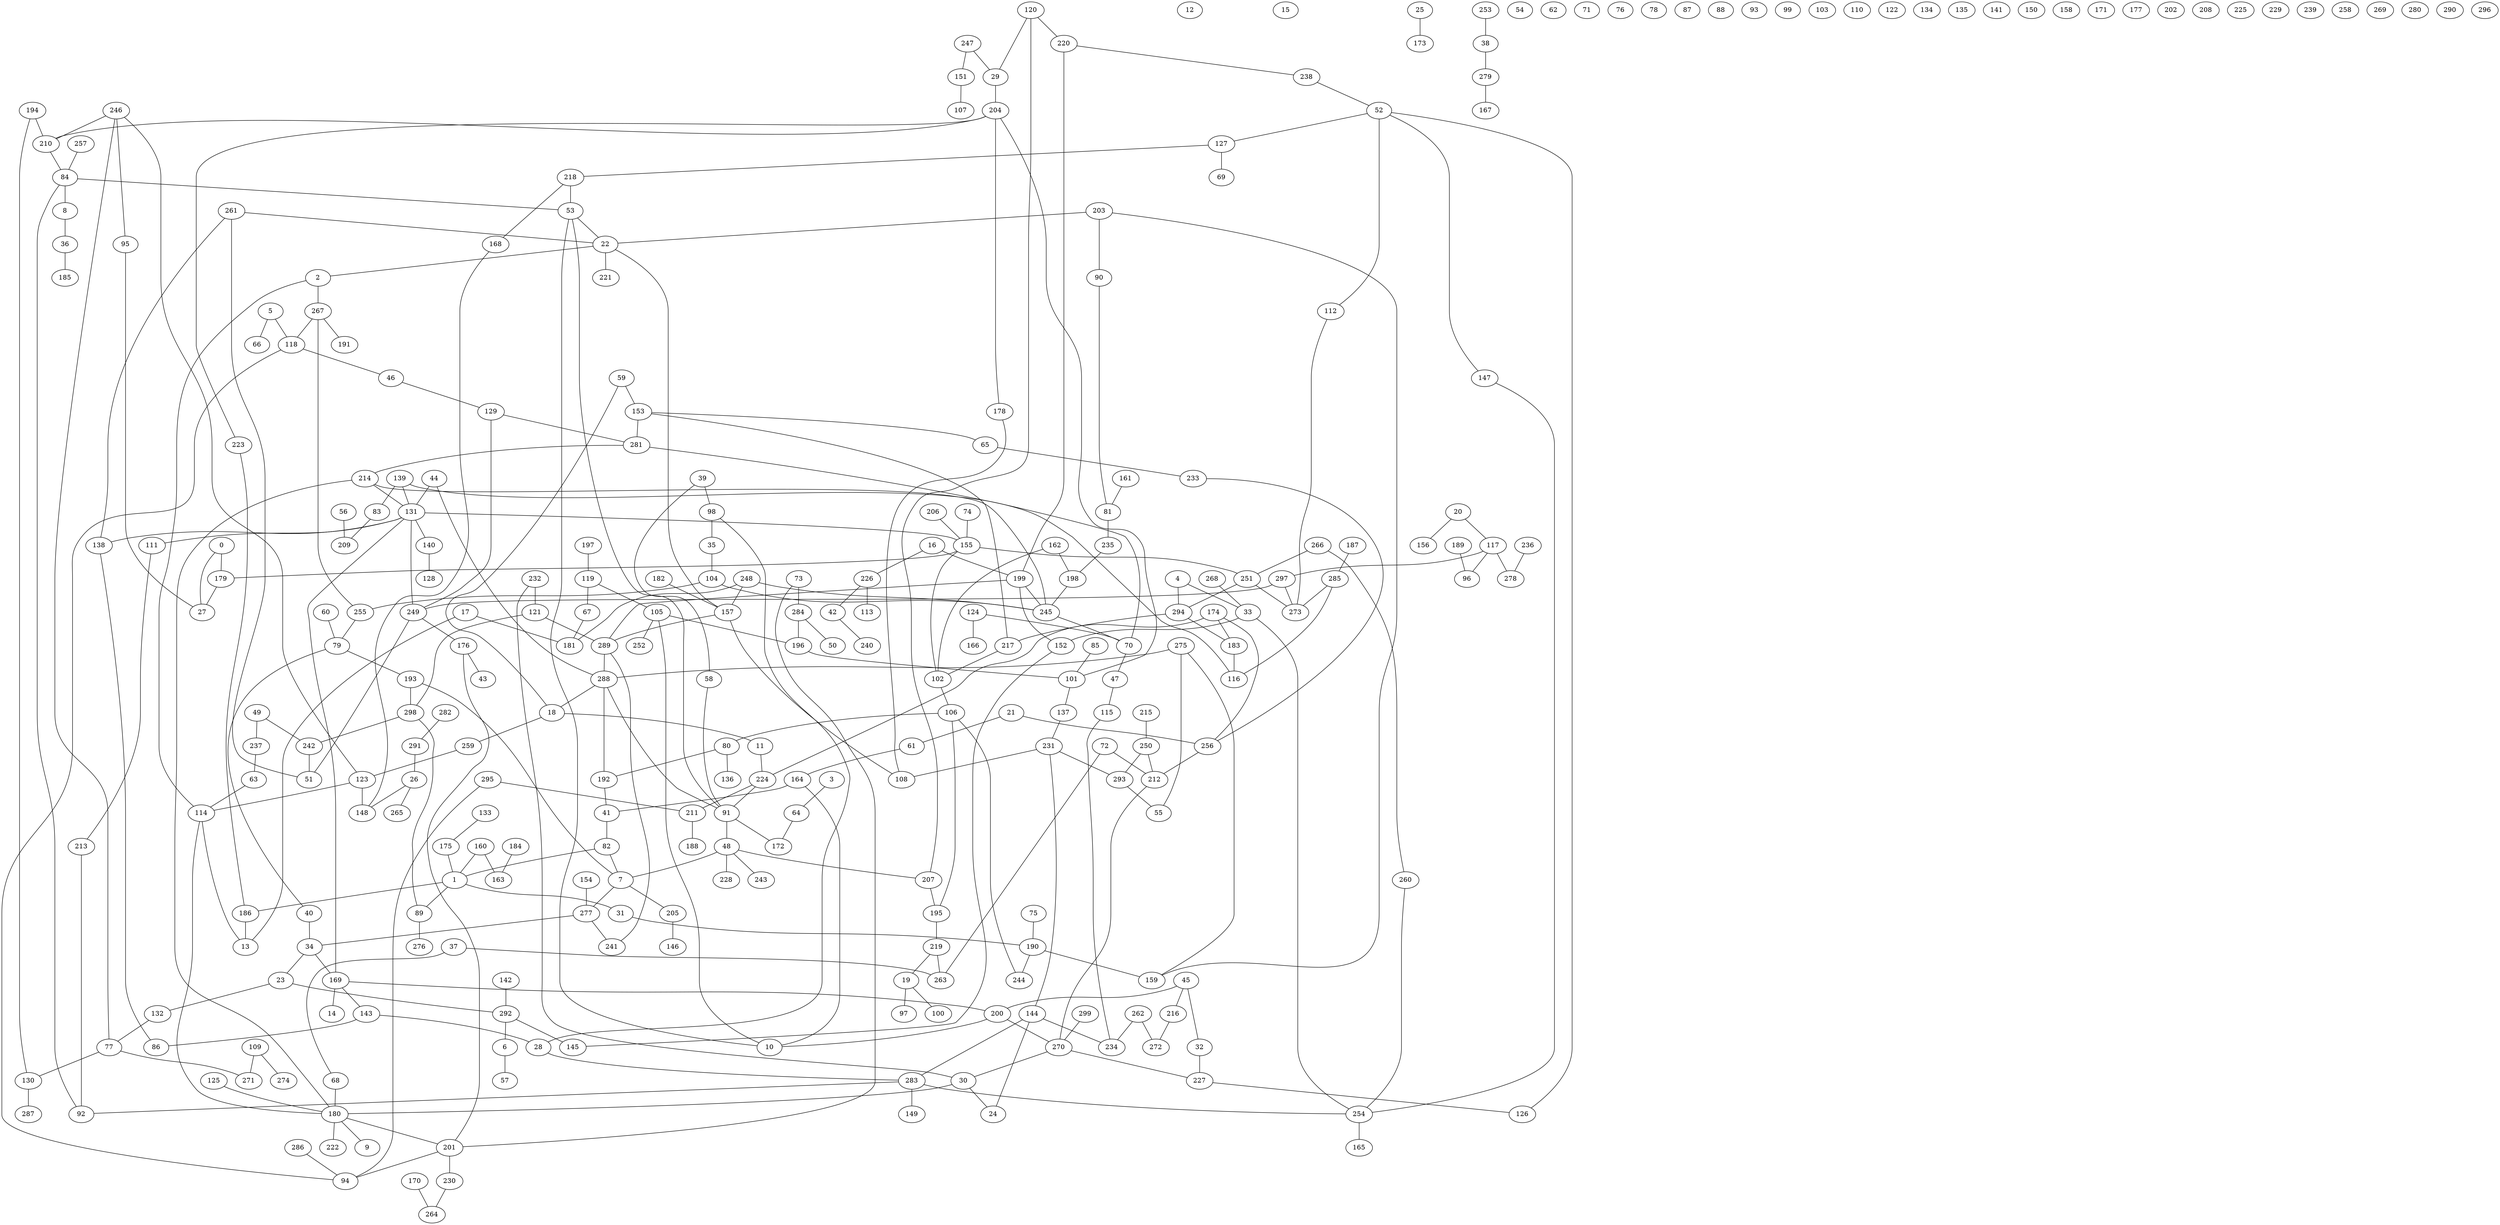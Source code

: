 graph {
	0
	1
	2
	3
	4
	5
	6
	7
	8
	9
	10
	11
	12
	13
	14
	15
	16
	17
	18
	19
	20
	21
	22
	23
	24
	25
	26
	27
	28
	29
	30
	31
	32
	33
	34
	35
	36
	37
	38
	39
	40
	41
	42
	43
	44
	45
	46
	47
	48
	49
	50
	51
	52
	53
	54
	55
	56
	57
	58
	59
	60
	61
	62
	63
	64
	65
	66
	67
	68
	69
	70
	71
	72
	73
	74
	75
	76
	77
	78
	79
	80
	81
	82
	83
	84
	85
	86
	87
	88
	89
	90
	91
	92
	93
	94
	95
	96
	97
	98
	99
	100
	101
	102
	103
	104
	105
	106
	107
	108
	109
	110
	111
	112
	113
	114
	115
	116
	117
	118
	119
	120
	121
	122
	123
	124
	125
	126
	127
	128
	129
	130
	131
	132
	133
	134
	135
	136
	137
	138
	139
	140
	141
	142
	143
	144
	145
	146
	147
	148
	149
	150
	151
	152
	153
	154
	155
	156
	157
	158
	159
	160
	161
	162
	163
	164
	165
	166
	167
	168
	169
	170
	171
	172
	173
	174
	175
	176
	177
	178
	179
	180
	181
	182
	183
	184
	185
	186
	187
	188
	189
	190
	191
	192
	193
	194
	195
	196
	197
	198
	199
	200
	201
	202
	203
	204
	205
	206
	207
	208
	209
	210
	211
	212
	213
	214
	215
	216
	217
	218
	219
	220
	221
	222
	223
	224
	225
	226
	227
	228
	229
	230
	231
	232
	233
	234
	235
	236
	237
	238
	239
	240
	241
	242
	243
	244
	245
	246
	247
	248
	249
	250
	251
	252
	253
	254
	255
	256
	257
	258
	259
	260
	261
	262
	263
	264
	265
	266
	267
	268
	269
	270
	271
	272
	273
	274
	275
	276
	277
	278
	279
	280
	281
	282
	283
	284
	285
	286
	287
	288
	289
	290
	291
	292
	293
	294
	295
	296
	297
	298
	299
	0 -- 179;
	1 -- 89;
	1 -- 186;
	1 -- 31;
	2 -- 114;
	2 -- 267;
	3 -- 64;
	4 -- 294;
	4 -- 33;
	5 -- 118;
	5 -- 66;
	6 -- 57;
	7 -- 205;
	7 -- 277;
	8 -- 36;
	10 -- 53;
	11 -- 224;
	16 -- 199;
	16 -- 226;
	17 -- 181;
	17 -- 13;
	18 -- 11;
	18 -- 259;
	19 -- 97;
	19 -- 100;
	20 -- 156;
	20 -- 117;
	21 -- 61;
	21 -- 256;
	22 -- 2;
	22 -- 157;
	22 -- 221;
	23 -- 292;
	23 -- 132;
	25 -- 173;
	26 -- 265;
	26 -- 148;
	27 -- 0;
	28 -- 283;
	29 -- 204;
	30 -- 180;
	30 -- 24;
	31 -- 190;
	32 -- 227;
	33 -- 152;
	33 -- 254;
	34 -- 169;
	34 -- 23;
	35 -- 104;
	36 -- 185;
	37 -- 263;
	37 -- 68;
	38 -- 279;
	39 -- 58;
	39 -- 98;
	40 -- 34;
	41 -- 82;
	42 -- 240;
	44 -- 288;
	44 -- 131;
	45 -- 32;
	45 -- 200;
	45 -- 216;
	46 -- 129;
	47 -- 115;
	48 -- 243;
	48 -- 207;
	48 -- 228;
	48 -- 7;
	49 -- 237;
	49 -- 242;
	52 -- 126;
	52 -- 127;
	52 -- 147;
	52 -- 112;
	53 -- 22;
	56 -- 209;
	58 -- 91;
	59 -- 153;
	59 -- 18;
	60 -- 79;
	61 -- 164;
	63 -- 114;
	64 -- 172;
	65 -- 233;
	67 -- 181;
	68 -- 180;
	70 -- 47;
	72 -- 263;
	72 -- 212;
	73 -- 201;
	73 -- 284;
	74 -- 155;
	75 -- 190;
	77 -- 130;
	77 -- 271;
	79 -- 193;
	79 -- 40;
	80 -- 136;
	80 -- 192;
	81 -- 235;
	82 -- 7;
	82 -- 1;
	83 -- 209;
	84 -- 53;
	84 -- 92;
	84 -- 8;
	85 -- 101;
	89 -- 276;
	90 -- 81;
	91 -- 288;
	91 -- 53;
	91 -- 172;
	91 -- 48;
	95 -- 27;
	98 -- 28;
	98 -- 35;
	101 -- 137;
	102 -- 155;
	102 -- 106;
	104 -- 255;
	104 -- 245;
	105 -- 196;
	105 -- 10;
	105 -- 252;
	106 -- 195;
	106 -- 244;
	106 -- 80;
	109 -- 271;
	109 -- 274;
	111 -- 213;
	112 -- 273;
	114 -- 180;
	114 -- 13;
	115 -- 234;
	117 -- 278;
	117 -- 96;
	117 -- 297;
	118 -- 46;
	118 -- 94;
	119 -- 67;
	119 -- 105;
	120 -- 29;
	120 -- 220;
	120 -- 207;
	121 -- 289;
	121 -- 298;
	123 -- 148;
	123 -- 114;
	124 -- 166;
	124 -- 70;
	125 -- 180;
	127 -- 218;
	127 -- 69;
	129 -- 281;
	130 -- 287;
	131 -- 111;
	131 -- 249;
	131 -- 138;
	131 -- 140;
	131 -- 155;
	132 -- 77;
	133 -- 175;
	137 -- 231;
	138 -- 86;
	139 -- 131;
	139 -- 83;
	139 -- 116;
	140 -- 128;
	142 -- 292;
	143 -- 28;
	143 -- 86;
	144 -- 24;
	144 -- 283;
	144 -- 234;
	147 -- 254;
	151 -- 107;
	152 -- 145;
	153 -- 281;
	153 -- 65;
	153 -- 217;
	154 -- 277;
	155 -- 179;
	155 -- 251;
	157 -- 289;
	157 -- 108;
	160 -- 1;
	160 -- 163;
	161 -- 81;
	162 -- 102;
	162 -- 198;
	164 -- 41;
	164 -- 10;
	168 -- 148;
	169 -- 14;
	169 -- 131;
	169 -- 143;
	169 -- 200;
	170 -- 264;
	174 -- 224;
	174 -- 183;
	174 -- 256;
	175 -- 1;
	176 -- 43;
	176 -- 201;
	178 -- 108;
	179 -- 27;
	180 -- 9;
	180 -- 201;
	180 -- 222;
	182 -- 157;
	183 -- 116;
	184 -- 163;
	186 -- 13;
	187 -- 285;
	189 -- 96;
	190 -- 159;
	190 -- 244;
	192 -- 41;
	193 -- 7;
	193 -- 298;
	194 -- 130;
	194 -- 210;
	195 -- 219;
	196 -- 101;
	197 -- 119;
	198 -- 245;
	199 -- 245;
	199 -- 289;
	199 -- 152;
	200 -- 270;
	200 -- 10;
	201 -- 230;
	201 -- 94;
	203 -- 90;
	203 -- 22;
	203 -- 159;
	204 -- 223;
	204 -- 210;
	204 -- 101;
	204 -- 178;
	205 -- 146;
	206 -- 155;
	207 -- 195;
	210 -- 84;
	211 -- 188;
	212 -- 270;
	213 -- 92;
	214 -- 180;
	214 -- 131;
	214 -- 245;
	215 -- 250;
	216 -- 272;
	217 -- 102;
	218 -- 53;
	218 -- 168;
	219 -- 19;
	219 -- 263;
	220 -- 238;
	220 -- 199;
	223 -- 186;
	224 -- 211;
	224 -- 91;
	226 -- 113;
	226 -- 42;
	227 -- 126;
	230 -- 264;
	231 -- 293;
	231 -- 108;
	231 -- 144;
	232 -- 30;
	232 -- 121;
	233 -- 256;
	235 -- 198;
	236 -- 278;
	237 -- 63;
	238 -- 52;
	242 -- 51;
	245 -- 70;
	246 -- 123;
	246 -- 95;
	246 -- 77;
	246 -- 210;
	247 -- 151;
	247 -- 29;
	248 -- 181;
	248 -- 245;
	248 -- 157;
	249 -- 176;
	249 -- 51;
	249 -- 129;
	250 -- 293;
	250 -- 212;
	251 -- 273;
	251 -- 294;
	253 -- 38;
	254 -- 165;
	255 -- 79;
	256 -- 212;
	257 -- 84;
	259 -- 123;
	260 -- 254;
	261 -- 138;
	261 -- 51;
	261 -- 22;
	262 -- 234;
	262 -- 272;
	266 -- 251;
	266 -- 260;
	267 -- 118;
	267 -- 191;
	267 -- 255;
	268 -- 33;
	270 -- 227;
	270 -- 30;
	275 -- 55;
	275 -- 159;
	275 -- 288;
	277 -- 241;
	277 -- 34;
	279 -- 167;
	281 -- 214;
	281 -- 70;
	282 -- 291;
	283 -- 92;
	283 -- 149;
	283 -- 254;
	284 -- 196;
	284 -- 50;
	285 -- 116;
	285 -- 273;
	286 -- 94;
	288 -- 18;
	288 -- 192;
	289 -- 288;
	289 -- 241;
	291 -- 26;
	292 -- 6;
	292 -- 145;
	293 -- 55;
	294 -- 183;
	294 -- 217;
	295 -- 211;
	295 -- 94;
	297 -- 273;
	297 -- 249;
	298 -- 89;
	298 -- 242;
	299 -- 270;
}